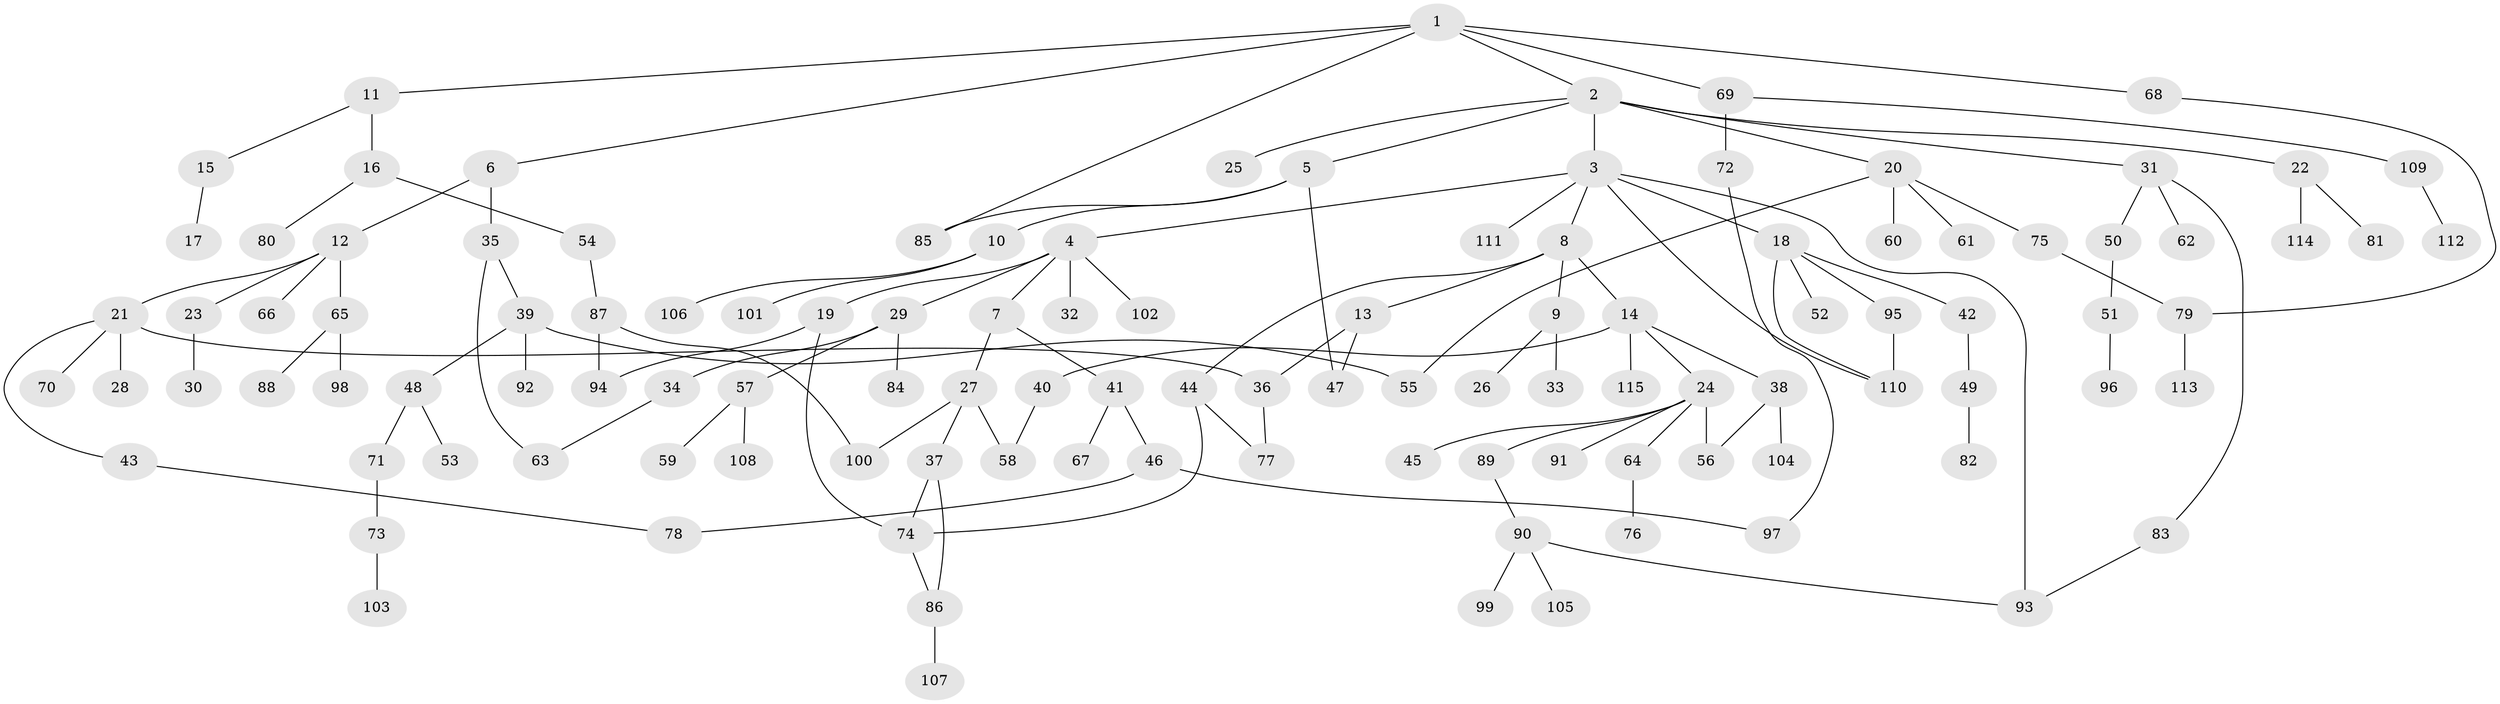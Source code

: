// Generated by graph-tools (version 1.1) at 2025/13/03/09/25 04:13:33]
// undirected, 115 vertices, 134 edges
graph export_dot {
graph [start="1"]
  node [color=gray90,style=filled];
  1;
  2;
  3;
  4;
  5;
  6;
  7;
  8;
  9;
  10;
  11;
  12;
  13;
  14;
  15;
  16;
  17;
  18;
  19;
  20;
  21;
  22;
  23;
  24;
  25;
  26;
  27;
  28;
  29;
  30;
  31;
  32;
  33;
  34;
  35;
  36;
  37;
  38;
  39;
  40;
  41;
  42;
  43;
  44;
  45;
  46;
  47;
  48;
  49;
  50;
  51;
  52;
  53;
  54;
  55;
  56;
  57;
  58;
  59;
  60;
  61;
  62;
  63;
  64;
  65;
  66;
  67;
  68;
  69;
  70;
  71;
  72;
  73;
  74;
  75;
  76;
  77;
  78;
  79;
  80;
  81;
  82;
  83;
  84;
  85;
  86;
  87;
  88;
  89;
  90;
  91;
  92;
  93;
  94;
  95;
  96;
  97;
  98;
  99;
  100;
  101;
  102;
  103;
  104;
  105;
  106;
  107;
  108;
  109;
  110;
  111;
  112;
  113;
  114;
  115;
  1 -- 2;
  1 -- 6;
  1 -- 11;
  1 -- 68;
  1 -- 69;
  1 -- 85;
  2 -- 3;
  2 -- 5;
  2 -- 20;
  2 -- 22;
  2 -- 25;
  2 -- 31;
  3 -- 4;
  3 -- 8;
  3 -- 18;
  3 -- 110;
  3 -- 111;
  3 -- 93;
  4 -- 7;
  4 -- 19;
  4 -- 29;
  4 -- 32;
  4 -- 102;
  5 -- 10;
  5 -- 47;
  5 -- 85;
  6 -- 12;
  6 -- 35;
  7 -- 27;
  7 -- 41;
  8 -- 9;
  8 -- 13;
  8 -- 14;
  8 -- 44;
  9 -- 26;
  9 -- 33;
  10 -- 101;
  10 -- 106;
  11 -- 15;
  11 -- 16;
  12 -- 21;
  12 -- 23;
  12 -- 65;
  12 -- 66;
  13 -- 47;
  13 -- 36;
  14 -- 24;
  14 -- 38;
  14 -- 40;
  14 -- 115;
  15 -- 17;
  16 -- 54;
  16 -- 80;
  18 -- 42;
  18 -- 52;
  18 -- 95;
  18 -- 110;
  19 -- 94;
  19 -- 74;
  20 -- 55;
  20 -- 60;
  20 -- 61;
  20 -- 75;
  21 -- 28;
  21 -- 36;
  21 -- 43;
  21 -- 70;
  22 -- 81;
  22 -- 114;
  23 -- 30;
  24 -- 45;
  24 -- 56;
  24 -- 64;
  24 -- 89;
  24 -- 91;
  27 -- 37;
  27 -- 58;
  27 -- 100;
  29 -- 34;
  29 -- 57;
  29 -- 84;
  31 -- 50;
  31 -- 62;
  31 -- 83;
  34 -- 63;
  35 -- 39;
  35 -- 63;
  36 -- 77;
  37 -- 74;
  37 -- 86;
  38 -- 104;
  38 -- 56;
  39 -- 48;
  39 -- 92;
  39 -- 55;
  40 -- 58;
  41 -- 46;
  41 -- 67;
  42 -- 49;
  43 -- 78;
  44 -- 77;
  44 -- 74;
  46 -- 78;
  46 -- 97;
  48 -- 53;
  48 -- 71;
  49 -- 82;
  50 -- 51;
  51 -- 96;
  54 -- 87;
  57 -- 59;
  57 -- 108;
  64 -- 76;
  65 -- 88;
  65 -- 98;
  68 -- 79;
  69 -- 72;
  69 -- 109;
  71 -- 73;
  72 -- 97;
  73 -- 103;
  74 -- 86;
  75 -- 79;
  79 -- 113;
  83 -- 93;
  86 -- 107;
  87 -- 100;
  87 -- 94;
  89 -- 90;
  90 -- 93;
  90 -- 99;
  90 -- 105;
  95 -- 110;
  109 -- 112;
}
